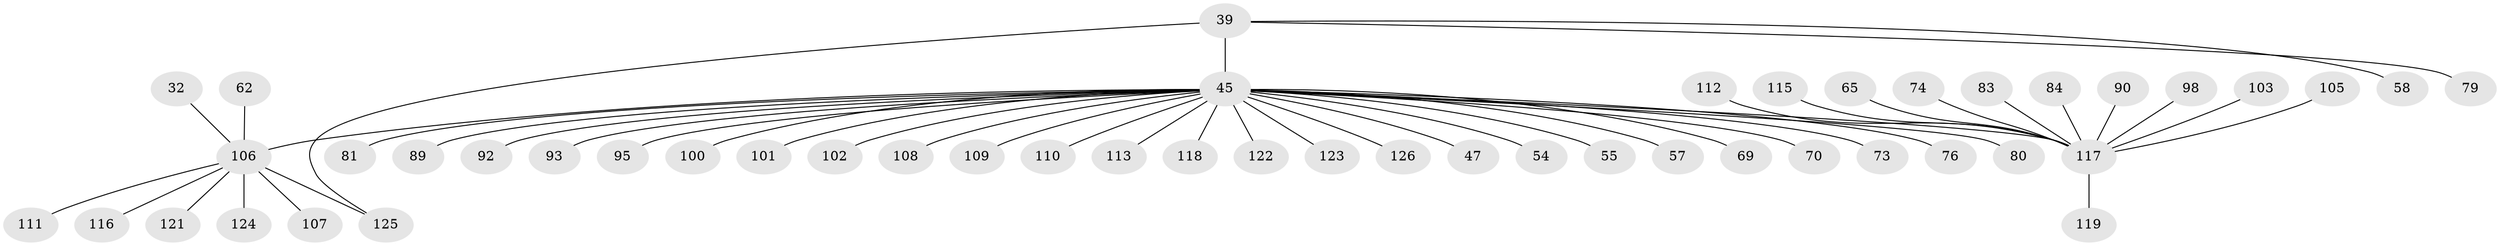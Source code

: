 // original degree distribution, {22: 0.007936507936507936, 1: 0.6507936507936508, 4: 0.03968253968253968, 10: 0.007936507936507936, 7: 0.007936507936507936, 5: 0.03968253968253968, 2: 0.1349206349206349, 3: 0.06349206349206349, 6: 0.031746031746031744, 15: 0.007936507936507936, 13: 0.007936507936507936}
// Generated by graph-tools (version 1.1) at 2025/51/03/04/25 21:51:37]
// undirected, 50 vertices, 50 edges
graph export_dot {
graph [start="1"]
  node [color=gray90,style=filled];
  32;
  39 [super="+10"];
  45 [super="+13+21+4+16+5+9+18+20+25+27+28+31+33+43"];
  47;
  54;
  55;
  57;
  58;
  62 [super="+38"];
  65;
  69;
  70;
  73 [super="+61"];
  74;
  76;
  79;
  80 [super="+67"];
  81;
  83;
  84;
  89;
  90 [super="+78"];
  92 [super="+56+85"];
  93;
  95;
  98;
  100;
  101 [super="+59"];
  102;
  103;
  105;
  106 [super="+96+82+104"];
  107;
  108 [super="+44"];
  109 [super="+87"];
  110;
  111;
  112;
  113 [super="+7+86+91"];
  115;
  116;
  117 [super="+41+29+37+35+15+97+30+34+46+50+53+64"];
  118;
  119;
  121 [super="+120"];
  122;
  123 [super="+14"];
  124;
  125 [super="+68+72+77+94"];
  126;
  32 -- 106;
  39 -- 58;
  39 -- 79;
  39 -- 45 [weight=3];
  39 -- 125;
  45 -- 70;
  45 -- 89;
  45 -- 122;
  45 -- 118;
  45 -- 57;
  45 -- 81;
  45 -- 126;
  45 -- 95;
  45 -- 117 [weight=6];
  45 -- 101;
  45 -- 69;
  45 -- 73;
  45 -- 76;
  45 -- 80;
  45 -- 92;
  45 -- 93;
  45 -- 100;
  45 -- 102;
  45 -- 108;
  45 -- 109;
  45 -- 47;
  45 -- 110;
  45 -- 113;
  45 -- 54;
  45 -- 55;
  45 -- 123;
  45 -- 106 [weight=6];
  62 -- 106;
  65 -- 117;
  74 -- 117;
  83 -- 117;
  84 -- 117;
  90 -- 117;
  98 -- 117;
  103 -- 117;
  105 -- 117;
  106 -- 107;
  106 -- 111;
  106 -- 116;
  106 -- 121;
  106 -- 124;
  106 -- 125;
  112 -- 117;
  115 -- 117;
  117 -- 119;
}
